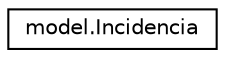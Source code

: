 digraph "Graphical Class Hierarchy"
{
 // LATEX_PDF_SIZE
  edge [fontname="Helvetica",fontsize="10",labelfontname="Helvetica",labelfontsize="10"];
  node [fontname="Helvetica",fontsize="10",shape=record];
  rankdir="LR";
  Node0 [label="model.Incidencia",height=0.2,width=0.4,color="black", fillcolor="white", style="filled",URL="$classmodel_1_1_incidencia.html",tooltip=" "];
}
